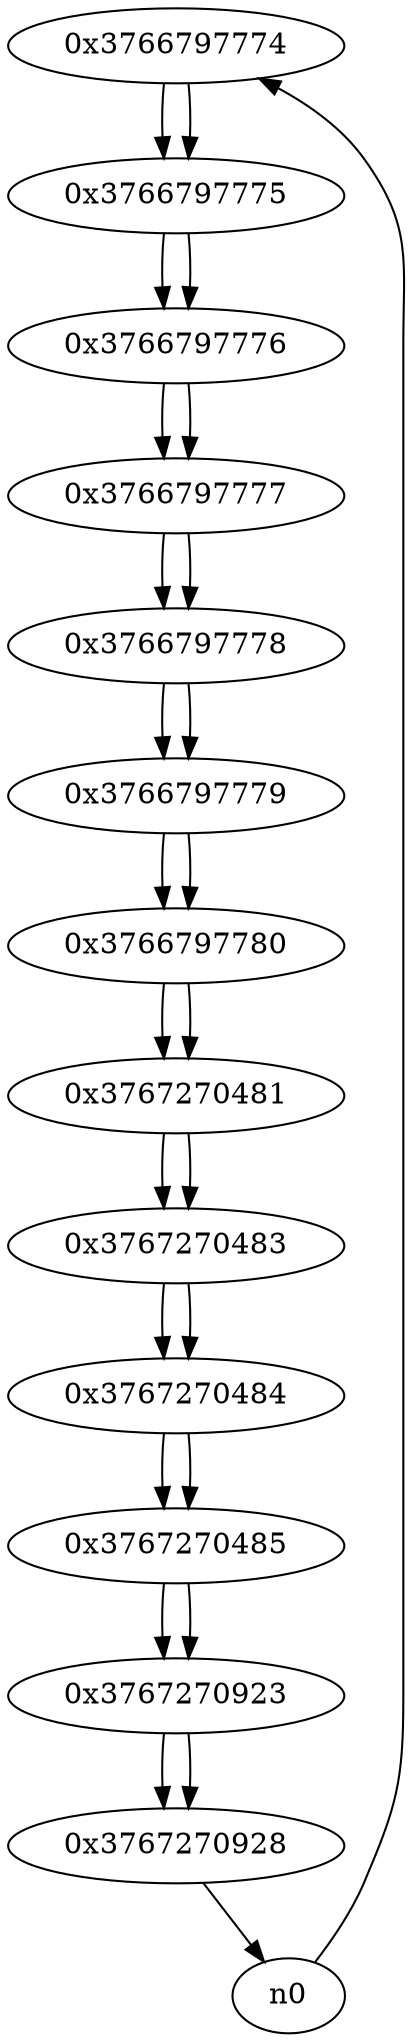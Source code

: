 digraph G{
/* nodes */
  n1 [label="0x3766797774"]
  n2 [label="0x3766797775"]
  n3 [label="0x3766797776"]
  n4 [label="0x3766797777"]
  n5 [label="0x3766797778"]
  n6 [label="0x3766797779"]
  n7 [label="0x3766797780"]
  n8 [label="0x3767270481"]
  n9 [label="0x3767270483"]
  n10 [label="0x3767270484"]
  n11 [label="0x3767270485"]
  n12 [label="0x3767270923"]
  n13 [label="0x3767270928"]
/* edges */
n1 -> n2;
n0 -> n1;
n2 -> n3;
n1 -> n2;
n3 -> n4;
n2 -> n3;
n4 -> n5;
n3 -> n4;
n5 -> n6;
n4 -> n5;
n6 -> n7;
n5 -> n6;
n7 -> n8;
n6 -> n7;
n8 -> n9;
n7 -> n8;
n9 -> n10;
n8 -> n9;
n10 -> n11;
n9 -> n10;
n11 -> n12;
n10 -> n11;
n12 -> n13;
n11 -> n12;
n13 -> n0;
n12 -> n13;
}

